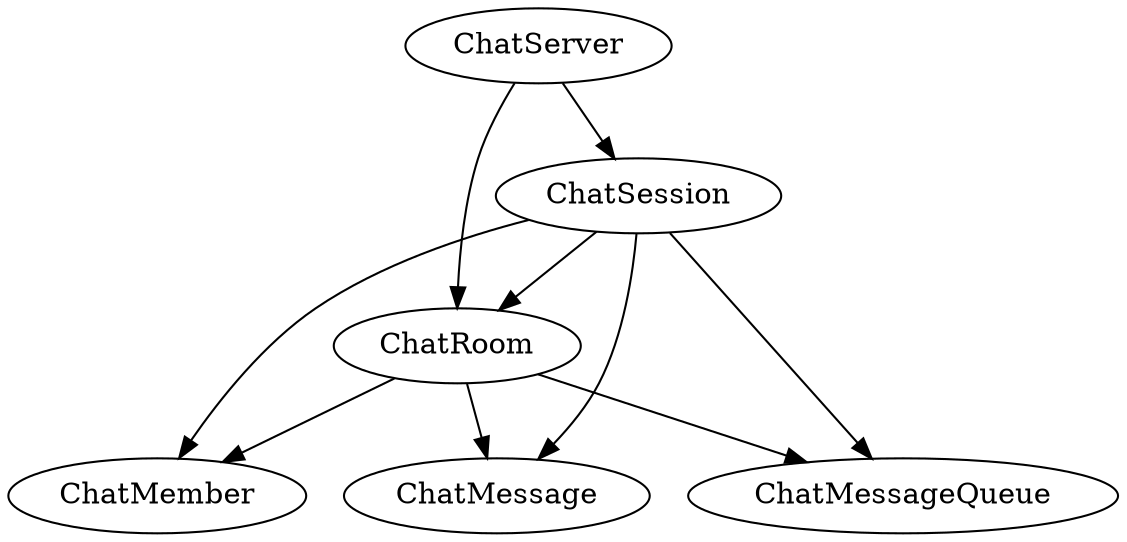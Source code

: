  digraph server {
    "ChatServer" -> "ChatRoom";
    "ChatServer" -> "ChatSession";
    
    "ChatSession" -> "ChatMember";
    "ChatSession" -> "ChatRoom";
    "ChatSession" -> "ChatMessage";
    "ChatSession" -> "ChatMessageQueue";

    "ChatRoom" -> "ChatMember";
    "ChatRoom" -> "ChatMessage";
    "ChatRoom" -> "ChatMessageQueue";
 }
 